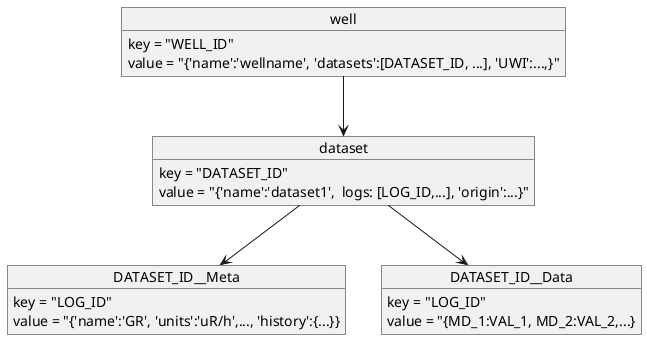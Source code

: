 @startuml
object well{
 key = "WELL_ID"
 value = "{'name':'wellname', 'datasets':[DATASET_ID, ...], 'UWI':...,}"
}

object dataset {
  key = "DATASET_ID"
  value = "{'name':'dataset1',  logs: [LOG_ID,...], 'origin':...}"
}

object DATASET_ID__Meta {
  key = "LOG_ID"
  value = "{'name':'GR', 'units':'uR/h',..., 'history':{...}}
}


object DATASET_ID__Data {
  key = "LOG_ID"
  value = "{MD_1:VAL_1, MD_2:VAL_2,...}
}

well --> dataset
dataset--> DATASET_ID__Data
dataset--> DATASET_ID__Meta
@enduml